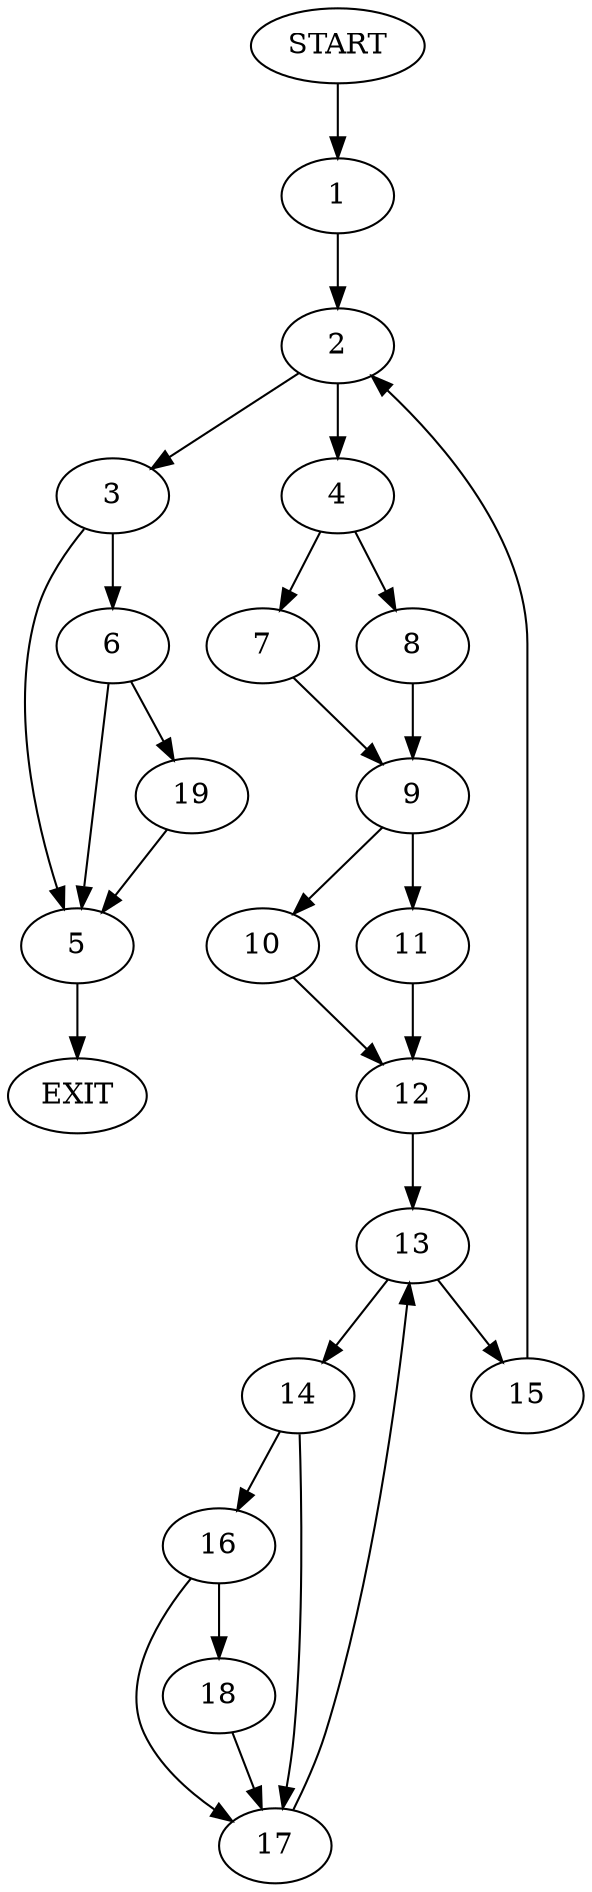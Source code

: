 digraph {
0 [label="START"]
20 [label="EXIT"]
0 -> 1
1 -> 2
2 -> 3
2 -> 4
3 -> 5
3 -> 6
4 -> 7
4 -> 8
7 -> 9
8 -> 9
9 -> 10
9 -> 11
10 -> 12
11 -> 12
12 -> 13
13 -> 14
13 -> 15
15 -> 2
14 -> 16
14 -> 17
16 -> 18
16 -> 17
17 -> 13
18 -> 17
6 -> 5
6 -> 19
5 -> 20
19 -> 5
}
